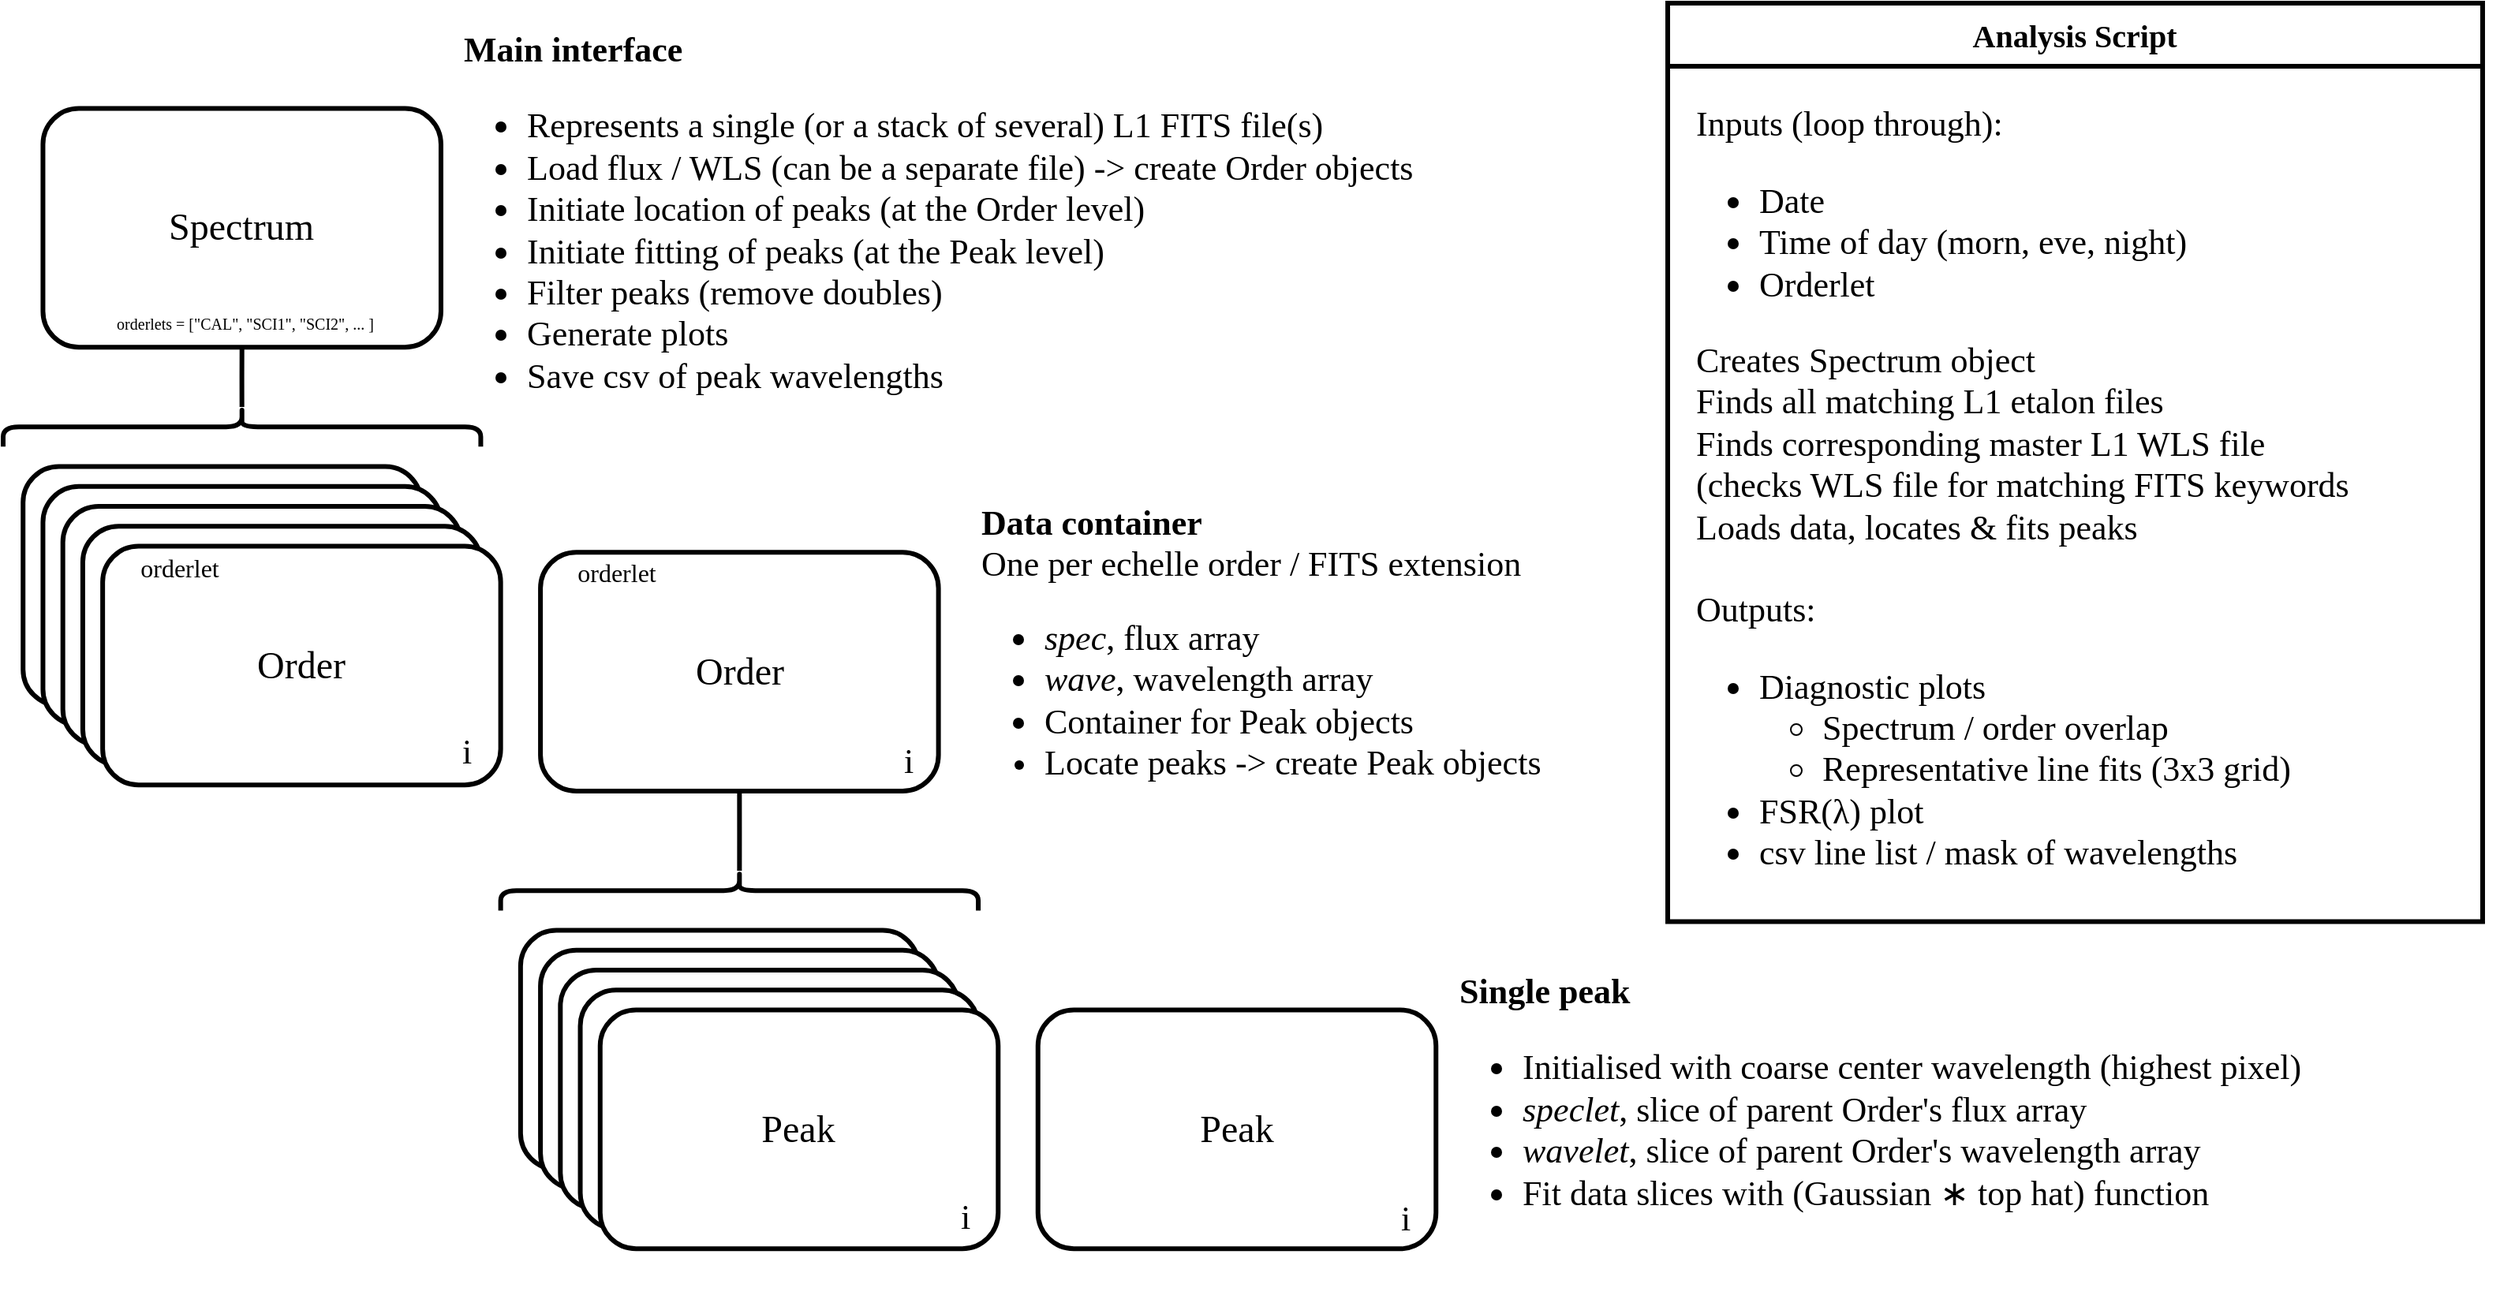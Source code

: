 <mxfile version="24.6.4" type="device">
  <diagram name="Page-1" id="uv3YejzPJOpfAqjLER0P">
    <mxGraphModel dx="2347" dy="1139" grid="1" gridSize="10" guides="1" tooltips="1" connect="1" arrows="1" fold="1" page="1" pageScale="1" pageWidth="1600" pageHeight="900" math="0" shadow="0">
      <root>
        <mxCell id="0" />
        <mxCell id="1" parent="0" />
        <mxCell id="kJoA-aGWhD6X8dMUX12X-41" value="" style="group;fontFamily=Victor Mono;" parent="1" vertex="1" connectable="0">
          <mxGeometry x="30" y="20.0" width="1566.492" height="819.84" as="geometry" />
        </mxCell>
        <mxCell id="kJoA-aGWhD6X8dMUX12X-33" value="" style="group;movable=1;resizable=1;rotatable=1;deletable=1;editable=1;locked=0;connectable=1;" parent="kJoA-aGWhD6X8dMUX12X-41" vertex="1" connectable="0">
          <mxGeometry x="-15" y="37.839" width="1080" height="447.759" as="geometry" />
        </mxCell>
        <mxCell id="kJoA-aGWhD6X8dMUX12X-1" value="&lt;font data-font-src=&quot;https://fonts.googleapis.com/css?family=Quicksand+SemiBold&quot; face=&quot;Quicksand SemiBold&quot; style=&quot;font-size: 24px;&quot;&gt;Spectrum&lt;/font&gt;" style="rounded=1;whiteSpace=wrap;html=1;strokeWidth=3;" parent="kJoA-aGWhD6X8dMUX12X-33" vertex="1">
          <mxGeometry x="25.226" y="18.919" width="252.257" height="151.355" as="geometry" />
        </mxCell>
        <mxCell id="kJoA-aGWhD6X8dMUX12X-9" value="" style="group" parent="kJoA-aGWhD6X8dMUX12X-33" vertex="1" connectable="0">
          <mxGeometry x="12.613" y="245.952" width="302.708" height="201.807" as="geometry" />
        </mxCell>
        <mxCell id="kJoA-aGWhD6X8dMUX12X-4" value="&lt;font data-font-src=&quot;https://fonts.googleapis.com/css?family=Quicksand+SemiBold&quot; face=&quot;Quicksand SemiBold&quot; style=&quot;font-size: 24px;&quot;&gt;Order&lt;/font&gt;" style="rounded=1;whiteSpace=wrap;html=1;strokeWidth=3;" parent="kJoA-aGWhD6X8dMUX12X-9" vertex="1">
          <mxGeometry width="252.257" height="151.355" as="geometry" />
        </mxCell>
        <mxCell id="kJoA-aGWhD6X8dMUX12X-5" value="&lt;font data-font-src=&quot;https://fonts.googleapis.com/css?family=Quicksand+SemiBold&quot; face=&quot;Quicksand SemiBold&quot; style=&quot;font-size: 24px;&quot;&gt;Order&lt;/font&gt;" style="rounded=1;whiteSpace=wrap;html=1;strokeWidth=3;" parent="kJoA-aGWhD6X8dMUX12X-9" vertex="1">
          <mxGeometry x="12.613" y="12.613" width="252.257" height="151.355" as="geometry" />
        </mxCell>
        <mxCell id="kJoA-aGWhD6X8dMUX12X-6" value="&lt;font data-font-src=&quot;https://fonts.googleapis.com/css?family=Quicksand+SemiBold&quot; face=&quot;Quicksand SemiBold&quot; style=&quot;font-size: 24px;&quot;&gt;Order&lt;/font&gt;" style="rounded=1;whiteSpace=wrap;html=1;strokeWidth=3;" parent="kJoA-aGWhD6X8dMUX12X-9" vertex="1">
          <mxGeometry x="25.226" y="25.226" width="252.257" height="151.355" as="geometry" />
        </mxCell>
        <mxCell id="kJoA-aGWhD6X8dMUX12X-7" value="&lt;font data-font-src=&quot;https://fonts.googleapis.com/css?family=Quicksand+SemiBold&quot; face=&quot;Quicksand SemiBold&quot; style=&quot;font-size: 24px;&quot;&gt;Order&lt;/font&gt;" style="rounded=1;whiteSpace=wrap;html=1;strokeWidth=3;" parent="kJoA-aGWhD6X8dMUX12X-9" vertex="1">
          <mxGeometry x="37.839" y="37.839" width="252.257" height="151.355" as="geometry" />
        </mxCell>
        <mxCell id="kJoA-aGWhD6X8dMUX12X-8" value="&lt;font data-font-src=&quot;https://fonts.googleapis.com/css?family=Quicksand+SemiBold&quot; face=&quot;Quicksand SemiBold&quot; style=&quot;font-size: 24px;&quot;&gt;Order&lt;/font&gt;" style="rounded=1;whiteSpace=wrap;html=1;strokeWidth=3;" parent="kJoA-aGWhD6X8dMUX12X-9" vertex="1">
          <mxGeometry x="50.451" y="50.452" width="252.257" height="151.355" as="geometry" />
        </mxCell>
        <mxCell id="f9c2Yn0f3HdNqpUQIghK-32" value="&lt;font style=&quot;font-size: 16px;&quot; face=&quot;Victor Mono&quot;&gt;orderlet&lt;/font&gt;" style="text;html=1;align=center;verticalAlign=middle;whiteSpace=wrap;rounded=0;fontFamily=Quicksand SemiBold;fontSource=https%3A%2F%2Ffonts.googleapis.com%2Fcss%3Ffamily%3DQuicksand%2BSemiBold;fontSize=22;" vertex="1" parent="kJoA-aGWhD6X8dMUX12X-9">
          <mxGeometry x="55.39" y="44.21" width="87.61" height="37.84" as="geometry" />
        </mxCell>
        <mxCell id="kJoA-aGWhD6X8dMUX12X-18" value="&lt;font style=&quot;font-size: 22px;&quot; data-font-src=&quot;https://fonts.googleapis.com/css?family=Quicksand&quot; face=&quot;Quicksand&quot;&gt;&lt;b style=&quot;font-size: 22px;&quot;&gt;Main interface&lt;/b&gt;&lt;/font&gt;&lt;div style=&quot;font-size: 22px;&quot;&gt;&lt;ul style=&quot;font-size: 22px;&quot;&gt;&lt;li style=&quot;font-size: 22px;&quot;&gt;&lt;font style=&quot;font-size: 22px;&quot; face=&quot;Quicksand&quot;&gt;&lt;span style=&quot;font-size: 22px;&quot;&gt;Represents a single (or a stack of several)&amp;nbsp;&lt;/span&gt;&lt;/font&gt;&lt;span style=&quot;font-family: Quicksand;&quot;&gt;L1 FITS file(s)&lt;/span&gt;&lt;/li&gt;&lt;li style=&quot;font-size: 22px;&quot;&gt;&lt;font style=&quot;font-size: 22px;&quot; face=&quot;Quicksand&quot;&gt;&lt;span style=&quot;font-size: 22px;&quot;&gt;Load flux / WLS (can be a separate file)&amp;nbsp;&lt;span style=&quot;font-family: &amp;quot;Victor Mono&amp;quot;;&quot;&gt;-&amp;gt;&amp;nbsp;&lt;/span&gt;create Order objects&lt;/span&gt;&lt;/font&gt;&lt;/li&gt;&lt;li style=&quot;font-size: 22px;&quot;&gt;&lt;font style=&quot;font-size: 22px;&quot; face=&quot;Quicksand&quot;&gt;&lt;span style=&quot;font-size: 22px;&quot;&gt;Initiate location of peaks (at the Order level)&lt;/span&gt;&lt;/font&gt;&lt;/li&gt;&lt;li style=&quot;font-size: 22px;&quot;&gt;&lt;font style=&quot;font-size: 22px;&quot; face=&quot;Quicksand&quot;&gt;&lt;span style=&quot;font-size: 22px;&quot;&gt;Initiate fitting of peaks (at the Peak level)&lt;/span&gt;&lt;/font&gt;&lt;/li&gt;&lt;li style=&quot;font-size: 22px;&quot;&gt;&lt;font style=&quot;font-size: 22px;&quot; face=&quot;Quicksand&quot;&gt;&lt;span style=&quot;font-size: 22px;&quot;&gt;Filter peaks (remove doubles)&lt;/span&gt;&lt;/font&gt;&lt;/li&gt;&lt;li style=&quot;font-size: 22px;&quot;&gt;&lt;font style=&quot;font-size: 22px;&quot; face=&quot;Quicksand&quot;&gt;&lt;span style=&quot;font-size: 22px;&quot;&gt;Generate plots&lt;/span&gt;&lt;/font&gt;&lt;/li&gt;&lt;li style=&quot;font-size: 22px;&quot;&gt;&lt;font style=&quot;font-size: 22px;&quot; face=&quot;Quicksand&quot;&gt;&lt;span style=&quot;font-size: 22px;&quot;&gt;Save csv of peak wavelengths&lt;/span&gt;&lt;/font&gt;&lt;/li&gt;&lt;/ul&gt;&lt;/div&gt;" style="text;html=1;align=left;verticalAlign=top;whiteSpace=wrap;rounded=0;fontSize=22;" parent="kJoA-aGWhD6X8dMUX12X-33" vertex="1">
          <mxGeometry x="290.1" y="-37.84" width="729.9" height="277.48" as="geometry" />
        </mxCell>
        <mxCell id="kJoA-aGWhD6X8dMUX12X-24" style="edgeStyle=orthogonalEdgeStyle;rounded=0;orthogonalLoop=1;jettySize=auto;html=1;entryX=0.5;entryY=1;entryDx=0;entryDy=0;strokeWidth=3;endArrow=none;endFill=0;" parent="kJoA-aGWhD6X8dMUX12X-33" source="kJoA-aGWhD6X8dMUX12X-23" target="kJoA-aGWhD6X8dMUX12X-1" edge="1">
          <mxGeometry relative="1" as="geometry" />
        </mxCell>
        <mxCell id="kJoA-aGWhD6X8dMUX12X-23" value="" style="shape=curlyBracket;whiteSpace=wrap;html=1;rounded=1;flipH=1;labelPosition=right;verticalLabelPosition=middle;align=left;verticalAlign=middle;rotation=-90;strokeWidth=3;" parent="kJoA-aGWhD6X8dMUX12X-33" vertex="1">
          <mxGeometry x="138.741" y="69.371" width="25.226" height="302.71" as="geometry" />
        </mxCell>
        <mxCell id="kJoA-aGWhD6X8dMUX12X-35" value="" style="group" parent="kJoA-aGWhD6X8dMUX12X-41" vertex="1" connectable="0">
          <mxGeometry x="640.868" y="590.42" width="895.512" height="214.42" as="geometry" />
        </mxCell>
        <mxCell id="kJoA-aGWhD6X8dMUX12X-30" value="" style="group" parent="kJoA-aGWhD6X8dMUX12X-35" vertex="1" connectable="0">
          <mxGeometry y="37.839" width="252.257" height="151.355" as="geometry" />
        </mxCell>
        <mxCell id="kJoA-aGWhD6X8dMUX12X-28" value="&lt;font data-font-src=&quot;https://fonts.googleapis.com/css?family=Quicksand+SemiBold&quot; face=&quot;Quicksand SemiBold&quot; style=&quot;font-size: 24px;&quot;&gt;Peak&lt;/font&gt;" style="rounded=1;whiteSpace=wrap;html=1;strokeWidth=3;" parent="kJoA-aGWhD6X8dMUX12X-30" vertex="1">
          <mxGeometry width="252.257" height="151.355" as="geometry" />
        </mxCell>
        <mxCell id="kJoA-aGWhD6X8dMUX12X-29" value="&lt;font face=&quot;Victor Mono&quot;&gt;i&lt;/font&gt;" style="text;html=1;align=center;verticalAlign=middle;whiteSpace=wrap;rounded=0;fontFamily=Quicksand SemiBold;fontSource=https%3A%2F%2Ffonts.googleapis.com%2Fcss%3Ffamily%3DQuicksand%2BSemiBold;fontSize=22;" parent="kJoA-aGWhD6X8dMUX12X-30" vertex="1">
          <mxGeometry x="214.418" y="113.516" width="37.839" height="37.839" as="geometry" />
        </mxCell>
        <mxCell id="kJoA-aGWhD6X8dMUX12X-34" value="&lt;font style=&quot;font-size: 22px;&quot; data-font-src=&quot;https://fonts.googleapis.com/css?family=Quicksand&quot; face=&quot;Quicksand&quot;&gt;&lt;b style=&quot;&quot;&gt;Single peak&lt;/b&gt;&lt;/font&gt;&lt;div style=&quot;font-size: 22px;&quot;&gt;&lt;div style=&quot;&quot;&gt;&lt;ul style=&quot;&quot;&gt;&lt;li style=&quot;&quot;&gt;&lt;font style=&quot;font-size: 22px;&quot; face=&quot;Quicksand&quot;&gt;Initialised with coarse center wavelength (highest pixel)&lt;/font&gt;&lt;/li&gt;&lt;li style=&quot;&quot;&gt;&lt;font style=&quot;font-size: 22px;&quot;&gt;&lt;i style=&quot;&quot;&gt;&lt;font face=&quot;Victor Mono&quot;&gt;speclet&lt;/font&gt;&lt;/i&gt;&lt;font face=&quot;Quicksand&quot;&gt;, slice of parent Order&#39;s flux array&lt;/font&gt;&lt;/font&gt;&lt;/li&gt;&lt;li style=&quot;&quot;&gt;&lt;font style=&quot;font-size: 22px;&quot;&gt;&lt;i style=&quot;&quot;&gt;&lt;font face=&quot;Victor Mono&quot;&gt;wavelet&lt;/font&gt;&lt;/i&gt;&lt;font face=&quot;Quicksand&quot;&gt;, slice of parent Order&#39;s wavelength array&lt;/font&gt;&lt;/font&gt;&lt;/li&gt;&lt;li style=&quot;&quot;&gt;&lt;font style=&quot;font-size: 22px;&quot;&gt;&lt;font style=&quot;font-size: 22px;&quot; data-font-src=&quot;https://fonts.googleapis.com/css?family=Quicksand&quot; face=&quot;Quicksand&quot;&gt;Fit data slices with (Gaussian&amp;nbsp;&lt;/font&gt;&lt;font style=&quot;font-size: 22px;&quot; face=&quot;Quicksand&quot;&gt;&lt;span style=&quot;&quot; class=&quot;nowrap&quot;&gt;&lt;/span&gt;&lt;span style=&quot;line-height: 1em;&quot;&gt;∗ top hat) function&lt;/span&gt;&lt;/font&gt;&lt;/font&gt;&lt;/li&gt;&lt;/ul&gt;&lt;/div&gt;&lt;/div&gt;" style="text;html=1;align=left;verticalAlign=top;whiteSpace=wrap;rounded=0;fontSize=18;" parent="kJoA-aGWhD6X8dMUX12X-35" vertex="1">
          <mxGeometry x="264.87" y="6.306" width="643.255" height="214.42" as="geometry" />
        </mxCell>
        <mxCell id="kJoA-aGWhD6X8dMUX12X-36" value="" style="group" parent="kJoA-aGWhD6X8dMUX12X-41" vertex="1" connectable="0">
          <mxGeometry x="300.321" y="312.936" width="819.835" height="466.678" as="geometry" />
        </mxCell>
        <mxCell id="kJoA-aGWhD6X8dMUX12X-10" value="&lt;font data-font-src=&quot;https://fonts.googleapis.com/css?family=Quicksand+SemiBold&quot; face=&quot;Quicksand SemiBold&quot; style=&quot;font-size: 24px;&quot;&gt;Order&lt;/font&gt;" style="rounded=1;whiteSpace=wrap;html=1;strokeWidth=3;" parent="kJoA-aGWhD6X8dMUX12X-36" vertex="1">
          <mxGeometry x="25.226" y="25.226" width="252.257" height="151.355" as="geometry" />
        </mxCell>
        <mxCell id="kJoA-aGWhD6X8dMUX12X-17" value="" style="group" parent="kJoA-aGWhD6X8dMUX12X-36" vertex="1" connectable="0">
          <mxGeometry x="12.613" y="264.871" width="302.708" height="201.807" as="geometry" />
        </mxCell>
        <mxCell id="kJoA-aGWhD6X8dMUX12X-11" value="&lt;font data-font-src=&quot;https://fonts.googleapis.com/css?family=Quicksand+SemiBold&quot; face=&quot;Quicksand SemiBold&quot; style=&quot;font-size: 24px;&quot;&gt;Peak&lt;/font&gt;" style="rounded=1;whiteSpace=wrap;html=1;strokeWidth=3;" parent="kJoA-aGWhD6X8dMUX12X-17" vertex="1">
          <mxGeometry width="252.257" height="151.355" as="geometry" />
        </mxCell>
        <mxCell id="kJoA-aGWhD6X8dMUX12X-12" value="&lt;font data-font-src=&quot;https://fonts.googleapis.com/css?family=Quicksand+SemiBold&quot; face=&quot;Quicksand SemiBold&quot; style=&quot;font-size: 24px;&quot;&gt;Peak&lt;/font&gt;" style="rounded=1;whiteSpace=wrap;html=1;strokeWidth=3;" parent="kJoA-aGWhD6X8dMUX12X-17" vertex="1">
          <mxGeometry x="12.613" y="12.613" width="252.257" height="151.355" as="geometry" />
        </mxCell>
        <mxCell id="kJoA-aGWhD6X8dMUX12X-13" value="&lt;font data-font-src=&quot;https://fonts.googleapis.com/css?family=Quicksand+SemiBold&quot; face=&quot;Quicksand SemiBold&quot; style=&quot;font-size: 24px;&quot;&gt;Peak&lt;/font&gt;" style="rounded=1;whiteSpace=wrap;html=1;strokeWidth=3;" parent="kJoA-aGWhD6X8dMUX12X-17" vertex="1">
          <mxGeometry x="25.226" y="25.226" width="252.257" height="151.355" as="geometry" />
        </mxCell>
        <mxCell id="kJoA-aGWhD6X8dMUX12X-14" value="&lt;font data-font-src=&quot;https://fonts.googleapis.com/css?family=Quicksand+SemiBold&quot; face=&quot;Quicksand SemiBold&quot; style=&quot;font-size: 24px;&quot;&gt;Peak&lt;/font&gt;" style="rounded=1;whiteSpace=wrap;html=1;strokeWidth=3;" parent="kJoA-aGWhD6X8dMUX12X-17" vertex="1">
          <mxGeometry x="37.839" y="37.839" width="252.257" height="151.355" as="geometry" />
        </mxCell>
        <mxCell id="kJoA-aGWhD6X8dMUX12X-15" value="&lt;font data-font-src=&quot;https://fonts.googleapis.com/css?family=Quicksand+SemiBold&quot; face=&quot;Quicksand SemiBold&quot; style=&quot;font-size: 24px;&quot;&gt;Peak&lt;/font&gt;" style="rounded=1;whiteSpace=wrap;html=1;strokeWidth=3;" parent="kJoA-aGWhD6X8dMUX12X-17" vertex="1">
          <mxGeometry x="50.451" y="50.452" width="252.257" height="151.355" as="geometry" />
        </mxCell>
        <mxCell id="kJoA-aGWhD6X8dMUX12X-20" value="&lt;font style=&quot;font-size: 22px;&quot; data-font-src=&quot;https://fonts.googleapis.com/css?family=Quicksand&quot; face=&quot;Quicksand&quot;&gt;&lt;b style=&quot;&quot;&gt;Data container&lt;/b&gt;&lt;/font&gt;&lt;div style=&quot;&quot;&gt;&lt;font style=&quot;font-size: 22px;&quot; data-font-src=&quot;https://fonts.googleapis.com/css?family=Quicksand&quot; face=&quot;Quicksand&quot;&gt;One per echelle order / FITS extension&lt;/font&gt;&lt;div style=&quot;&quot;&gt;&lt;ul style=&quot;&quot;&gt;&lt;li style=&quot;font-size: 22px;&quot;&gt;&lt;font style=&quot;font-size: 22px;&quot;&gt;&lt;i style=&quot;&quot;&gt;&lt;font face=&quot;Victor Mono&quot;&gt;spec&lt;/font&gt;&lt;/i&gt;&lt;font face=&quot;Quicksand&quot;&gt;, flux array&lt;/font&gt;&lt;/font&gt;&lt;/li&gt;&lt;li style=&quot;font-size: 22px;&quot;&gt;&lt;font style=&quot;font-size: 22px;&quot;&gt;&lt;i style=&quot;&quot;&gt;&lt;font face=&quot;Victor Mono&quot;&gt;wave&lt;/font&gt;&lt;/i&gt;&lt;font face=&quot;Quicksand&quot;&gt;, wavelength array&lt;/font&gt;&lt;/font&gt;&lt;/li&gt;&lt;li style=&quot;font-size: 22px;&quot;&gt;&lt;font style=&quot;font-size: 22px;&quot; face=&quot;Quicksand&quot;&gt;Container for Peak objects&lt;/font&gt;&lt;/li&gt;&lt;li style=&quot;&quot;&gt;&lt;font style=&quot;font-size: 22px;&quot;&gt;&lt;font face=&quot;Quicksand&quot;&gt;Locate peaks &lt;/font&gt;&lt;font face=&quot;Victor Mono&quot;&gt;-&amp;gt;&lt;/font&gt;&lt;font face=&quot;Quicksand&quot;&gt;&amp;nbsp;create Peak objects&lt;/font&gt;&lt;/font&gt;&lt;/li&gt;&lt;/ul&gt;&lt;/div&gt;&lt;/div&gt;" style="text;html=1;align=left;verticalAlign=top;whiteSpace=wrap;rounded=0;fontSize=20;" parent="kJoA-aGWhD6X8dMUX12X-36" vertex="1">
          <mxGeometry x="302.708" y="-12.613" width="491.901" height="201.807" as="geometry" />
        </mxCell>
        <mxCell id="kJoA-aGWhD6X8dMUX12X-21" value="&lt;font face=&quot;Victor Mono&quot;&gt;i&lt;/font&gt;" style="text;html=1;align=center;verticalAlign=middle;whiteSpace=wrap;rounded=0;fontFamily=Quicksand SemiBold;fontSource=https%3A%2F%2Ffonts.googleapis.com%2Fcss%3Ffamily%3DQuicksand%2BSemiBold;fontSize=22;" parent="kJoA-aGWhD6X8dMUX12X-36" vertex="1">
          <mxGeometry x="239.644" y="138.742" width="37.839" height="37.839" as="geometry" />
        </mxCell>
        <mxCell id="kJoA-aGWhD6X8dMUX12X-26" style="edgeStyle=orthogonalEdgeStyle;rounded=0;orthogonalLoop=1;jettySize=auto;html=1;entryX=0.5;entryY=1;entryDx=0;entryDy=0;strokeColor=default;curved=0;strokeWidth=3;targetPerimeterSpacing=3;startArrow=none;startFill=0;endArrow=none;endFill=0;" parent="kJoA-aGWhD6X8dMUX12X-36" source="kJoA-aGWhD6X8dMUX12X-25" target="kJoA-aGWhD6X8dMUX12X-10" edge="1">
          <mxGeometry relative="1" as="geometry" />
        </mxCell>
        <mxCell id="kJoA-aGWhD6X8dMUX12X-25" value="" style="shape=curlyBracket;whiteSpace=wrap;html=1;rounded=1;flipH=1;labelPosition=right;verticalLabelPosition=middle;align=left;verticalAlign=middle;rotation=-90;strokeWidth=3;" parent="kJoA-aGWhD6X8dMUX12X-36" vertex="1">
          <mxGeometry x="138.741" y="88.29" width="25.226" height="302.71" as="geometry" />
        </mxCell>
        <mxCell id="kJoA-aGWhD6X8dMUX12X-38" value="&lt;font data-font-src=&quot;https://fonts.googleapis.com/css?family=Quicksand&quot; face=&quot;Quicksand&quot; style=&quot;font-size: 20px;&quot;&gt;Analysis Script&lt;/font&gt;" style="swimlane;whiteSpace=wrap;html=1;strokeWidth=3;startSize=40;" parent="kJoA-aGWhD6X8dMUX12X-41" vertex="1">
          <mxGeometry x="1040" y="-10" width="516.49" height="582.19" as="geometry">
            <mxRectangle x="1046.866" width="170" height="40" as="alternateBounds" />
          </mxGeometry>
        </mxCell>
        <mxCell id="kJoA-aGWhD6X8dMUX12X-39" value="&lt;font style=&quot;font-size: 22px;&quot; data-font-src=&quot;https://fonts.googleapis.com/css?family=Quicksand&quot; face=&quot;Quicksand&quot;&gt;Inputs (loop through):&lt;/font&gt;&lt;div style=&quot;font-size: 22px;&quot;&gt;&lt;ul style=&quot;&quot;&gt;&lt;li style=&quot;&quot;&gt;&lt;font face=&quot;Quicksand&quot; style=&quot;font-size: 22px;&quot;&gt;Date&lt;/font&gt;&lt;/li&gt;&lt;li style=&quot;&quot;&gt;&lt;font face=&quot;Quicksand&quot; style=&quot;font-size: 22px;&quot;&gt;Time of day (morn, eve, night)&lt;/font&gt;&lt;/li&gt;&lt;li style=&quot;&quot;&gt;&lt;font face=&quot;Quicksand&quot; style=&quot;font-size: 22px;&quot;&gt;Orderlet&lt;/font&gt;&lt;/li&gt;&lt;/ul&gt;&lt;font style=&quot;font-size: 22px;&quot; face=&quot;Quicksand&quot;&gt;&lt;div style=&quot;font-size: 22px;&quot;&gt;&lt;font style=&quot;font-size: 22px;&quot; face=&quot;Quicksand&quot;&gt;Creates Spectrum object&lt;/font&gt;&lt;/div&gt;Finds all matching L1 etalon files&lt;/font&gt;&lt;/div&gt;&lt;div style=&quot;font-size: 22px;&quot;&gt;&lt;font style=&quot;font-size: 22px;&quot; face=&quot;Quicksand&quot;&gt;Finds corresponding master L1 WLS file&lt;/font&gt;&lt;/div&gt;&lt;div style=&quot;font-size: 22px;&quot;&gt;&lt;font style=&quot;font-size: 22px;&quot; face=&quot;Quicksand&quot;&gt;(checks WLS file for matching FITS keywords&lt;/font&gt;&lt;/div&gt;&lt;div style=&quot;font-size: 22px;&quot;&gt;&lt;font style=&quot;font-size: 22px;&quot; face=&quot;Quicksand&quot;&gt;Loads data, locates &amp;amp; fits peaks&lt;br&gt;&lt;br&gt;&lt;/font&gt;&lt;/div&gt;&lt;div style=&quot;font-size: 22px;&quot;&gt;&lt;font style=&quot;font-size: 22px;&quot; face=&quot;Quicksand&quot;&gt;Outputs:&lt;/font&gt;&lt;/div&gt;&lt;div style=&quot;font-size: 22px;&quot;&gt;&lt;ul style=&quot;&quot;&gt;&lt;li style=&quot;&quot;&gt;&lt;font style=&quot;font-size: 22px;&quot; face=&quot;Quicksand&quot;&gt;Diagnostic plots&lt;/font&gt;&lt;/li&gt;&lt;ul&gt;&lt;li style=&quot;&quot;&gt;&lt;font style=&quot;font-size: 22px;&quot; face=&quot;Quicksand&quot;&gt;Spectrum / order overlap&lt;/font&gt;&lt;/li&gt;&lt;li style=&quot;&quot;&gt;&lt;font style=&quot;font-size: 22px;&quot; face=&quot;Quicksand&quot;&gt;Representative line fits (3x3 grid)&lt;/font&gt;&lt;/li&gt;&lt;/ul&gt;&lt;li&gt;&lt;font face=&quot;Quicksand&quot;&gt;FSR(λ) plot&lt;/font&gt;&lt;/li&gt;&lt;li style=&quot;&quot;&gt;&lt;font style=&quot;font-size: 22px;&quot; face=&quot;Quicksand&quot;&gt;csv line list / mask of wavelengths&lt;/font&gt;&lt;/li&gt;&lt;/ul&gt;&lt;/div&gt;" style="text;html=1;align=left;verticalAlign=middle;resizable=0;points=[];autosize=1;strokeColor=none;fillColor=none;" parent="kJoA-aGWhD6X8dMUX12X-38" vertex="1">
          <mxGeometry x="16.382" y="48.916" width="480" height="540" as="geometry" />
        </mxCell>
        <mxCell id="f9c2Yn0f3HdNqpUQIghK-33" value="&lt;font style=&quot;font-size: 16px;&quot; face=&quot;Victor Mono&quot;&gt;orderlet&lt;/font&gt;" style="text;html=1;align=center;verticalAlign=middle;whiteSpace=wrap;rounded=0;fontFamily=Quicksand SemiBold;fontSource=https%3A%2F%2Ffonts.googleapis.com%2Fcss%3Ffamily%3DQuicksand%2BSemiBold;fontSize=22;" vertex="1" parent="1">
          <mxGeometry x="360.003" y="351.001" width="87.61" height="37.84" as="geometry" />
        </mxCell>
        <mxCell id="f9c2Yn0f3HdNqpUQIghK-34" value="&lt;font face=&quot;Victor Mono&quot;&gt;i&lt;/font&gt;" style="text;html=1;align=center;verticalAlign=middle;whiteSpace=wrap;rounded=0;fontFamily=Quicksand SemiBold;fontSource=https%3A%2F%2Ffonts.googleapis.com%2Fcss%3Ffamily%3DQuicksand%2BSemiBold;fontSize=22;" vertex="1" parent="1">
          <mxGeometry x="289.995" y="465.998" width="37.839" height="37.839" as="geometry" />
        </mxCell>
        <mxCell id="f9c2Yn0f3HdNqpUQIghK-35" value="&lt;font face=&quot;Victor Mono&quot;&gt;i&lt;/font&gt;" style="text;html=1;align=center;verticalAlign=middle;whiteSpace=wrap;rounded=0;fontFamily=Quicksand SemiBold;fontSource=https%3A%2F%2Ffonts.googleapis.com%2Fcss%3Ffamily%3DQuicksand%2BSemiBold;fontSize=22;" vertex="1" parent="1">
          <mxGeometry x="605.995" y="760.998" width="37.839" height="37.839" as="geometry" />
        </mxCell>
        <mxCell id="f9c2Yn0f3HdNqpUQIghK-36" value="&lt;font style=&quot;font-size: 10px;&quot; face=&quot;Victor Mono&quot;&gt;orderlets = [&quot;CAL&quot;, &quot;SCI1&quot;, &quot;SCI2&quot;, ... ]&lt;/font&gt;" style="text;html=1;align=center;verticalAlign=middle;whiteSpace=wrap;rounded=0;fontFamily=Quicksand SemiBold;fontSource=https%3A%2F%2Ffonts.googleapis.com%2Fcss%3Ffamily%3DQuicksand%2BSemiBold;fontSize=10;" vertex="1" parent="1">
          <mxGeometry x="43" y="194" width="251" height="37.84" as="geometry" />
        </mxCell>
      </root>
    </mxGraphModel>
  </diagram>
</mxfile>
